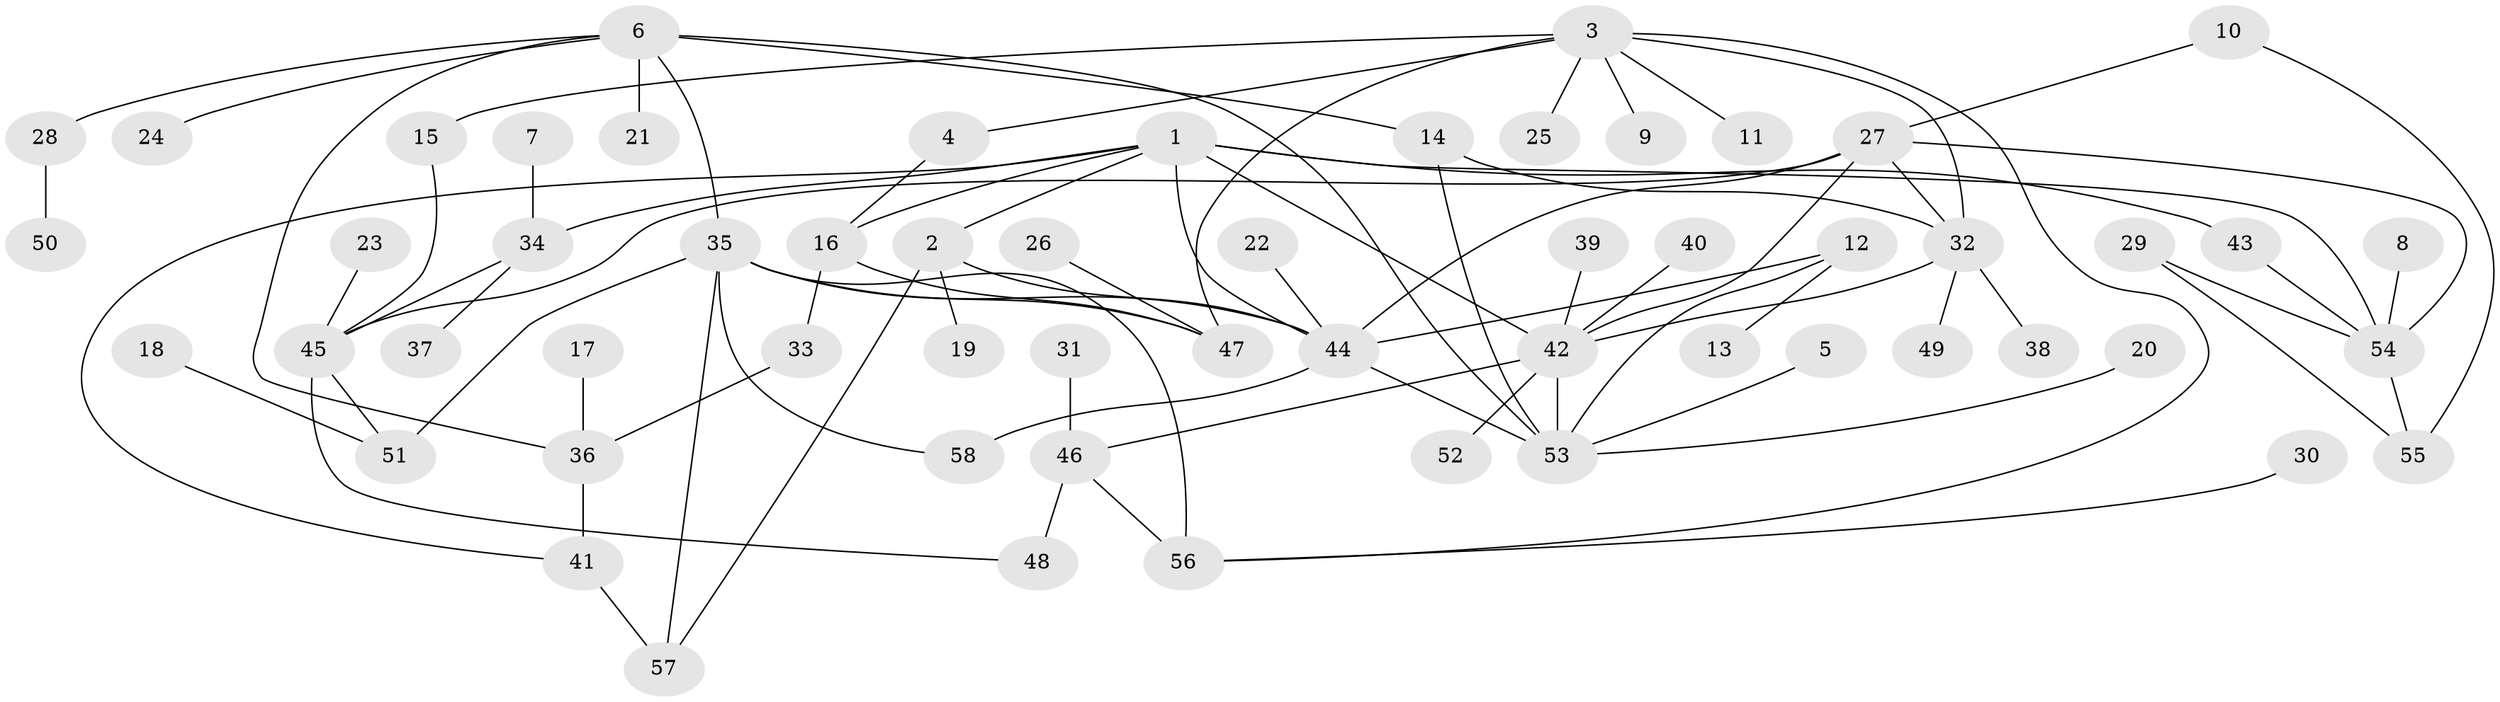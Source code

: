 // original degree distribution, {8: 0.017241379310344827, 3: 0.15517241379310345, 5: 0.0603448275862069, 7: 0.017241379310344827, 4: 0.12931034482758622, 6: 0.017241379310344827, 2: 0.23275862068965517, 1: 0.3706896551724138}
// Generated by graph-tools (version 1.1) at 2025/25/03/09/25 03:25:26]
// undirected, 58 vertices, 83 edges
graph export_dot {
graph [start="1"]
  node [color=gray90,style=filled];
  1;
  2;
  3;
  4;
  5;
  6;
  7;
  8;
  9;
  10;
  11;
  12;
  13;
  14;
  15;
  16;
  17;
  18;
  19;
  20;
  21;
  22;
  23;
  24;
  25;
  26;
  27;
  28;
  29;
  30;
  31;
  32;
  33;
  34;
  35;
  36;
  37;
  38;
  39;
  40;
  41;
  42;
  43;
  44;
  45;
  46;
  47;
  48;
  49;
  50;
  51;
  52;
  53;
  54;
  55;
  56;
  57;
  58;
  1 -- 2 [weight=1.0];
  1 -- 16 [weight=1.0];
  1 -- 34 [weight=1.0];
  1 -- 41 [weight=1.0];
  1 -- 42 [weight=2.0];
  1 -- 43 [weight=1.0];
  1 -- 44 [weight=1.0];
  1 -- 54 [weight=1.0];
  2 -- 19 [weight=1.0];
  2 -- 44 [weight=1.0];
  2 -- 57 [weight=1.0];
  3 -- 4 [weight=1.0];
  3 -- 9 [weight=1.0];
  3 -- 11 [weight=1.0];
  3 -- 15 [weight=1.0];
  3 -- 25 [weight=1.0];
  3 -- 32 [weight=1.0];
  3 -- 47 [weight=1.0];
  3 -- 56 [weight=1.0];
  4 -- 16 [weight=1.0];
  5 -- 53 [weight=1.0];
  6 -- 14 [weight=1.0];
  6 -- 21 [weight=1.0];
  6 -- 24 [weight=1.0];
  6 -- 28 [weight=1.0];
  6 -- 35 [weight=1.0];
  6 -- 36 [weight=1.0];
  6 -- 53 [weight=1.0];
  7 -- 34 [weight=1.0];
  8 -- 54 [weight=1.0];
  10 -- 27 [weight=1.0];
  10 -- 55 [weight=1.0];
  12 -- 13 [weight=1.0];
  12 -- 44 [weight=1.0];
  12 -- 53 [weight=1.0];
  14 -- 32 [weight=1.0];
  14 -- 53 [weight=1.0];
  15 -- 45 [weight=1.0];
  16 -- 33 [weight=1.0];
  16 -- 47 [weight=1.0];
  17 -- 36 [weight=1.0];
  18 -- 51 [weight=1.0];
  20 -- 53 [weight=1.0];
  22 -- 44 [weight=1.0];
  23 -- 45 [weight=1.0];
  26 -- 47 [weight=1.0];
  27 -- 32 [weight=1.0];
  27 -- 42 [weight=1.0];
  27 -- 44 [weight=1.0];
  27 -- 45 [weight=1.0];
  27 -- 54 [weight=1.0];
  28 -- 50 [weight=1.0];
  29 -- 54 [weight=1.0];
  29 -- 55 [weight=1.0];
  30 -- 56 [weight=1.0];
  31 -- 46 [weight=1.0];
  32 -- 38 [weight=1.0];
  32 -- 42 [weight=1.0];
  32 -- 49 [weight=1.0];
  33 -- 36 [weight=1.0];
  34 -- 37 [weight=1.0];
  34 -- 45 [weight=1.0];
  35 -- 44 [weight=1.0];
  35 -- 47 [weight=1.0];
  35 -- 51 [weight=1.0];
  35 -- 56 [weight=1.0];
  35 -- 57 [weight=1.0];
  35 -- 58 [weight=1.0];
  36 -- 41 [weight=1.0];
  39 -- 42 [weight=1.0];
  40 -- 42 [weight=1.0];
  41 -- 57 [weight=1.0];
  42 -- 46 [weight=1.0];
  42 -- 52 [weight=1.0];
  42 -- 53 [weight=2.0];
  43 -- 54 [weight=1.0];
  44 -- 53 [weight=2.0];
  44 -- 58 [weight=1.0];
  45 -- 48 [weight=1.0];
  45 -- 51 [weight=1.0];
  46 -- 48 [weight=1.0];
  46 -- 56 [weight=1.0];
  54 -- 55 [weight=1.0];
}
